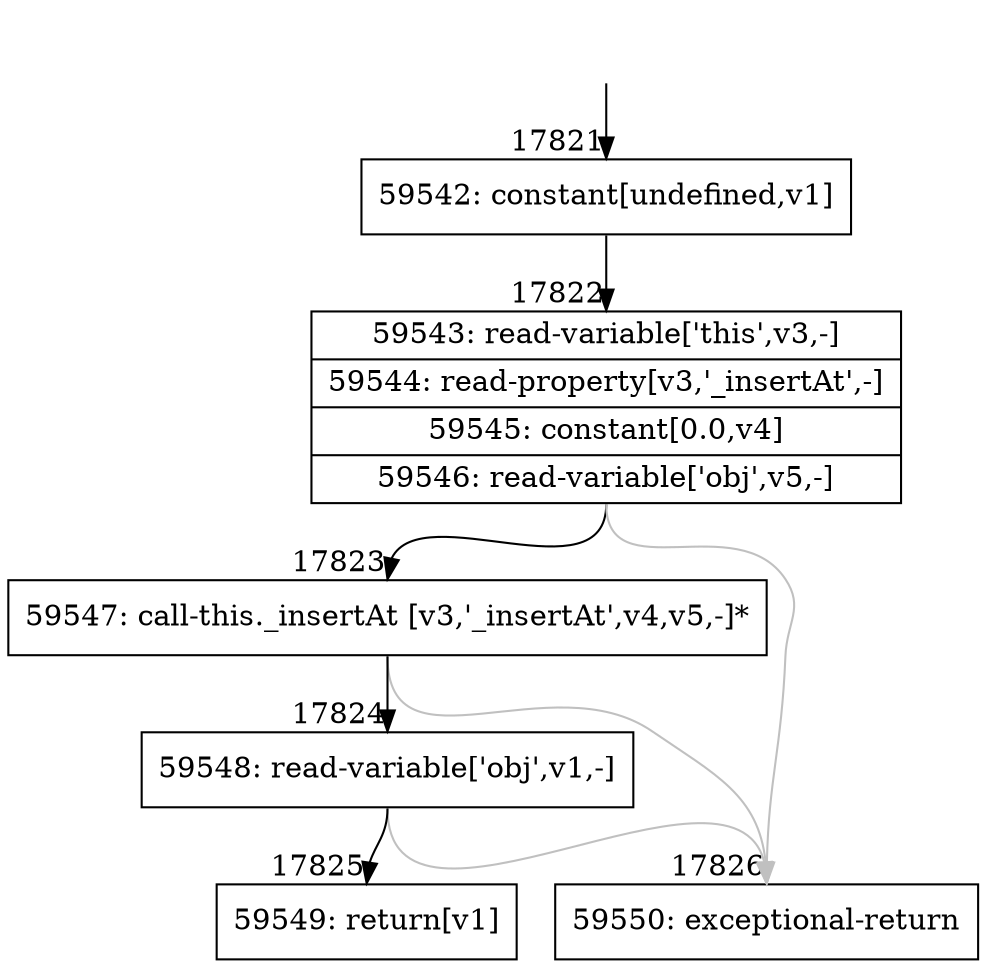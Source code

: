 digraph {
rankdir="TD"
BB_entry1535[shape=none,label=""];
BB_entry1535 -> BB17821 [tailport=s, headport=n, headlabel="    17821"]
BB17821 [shape=record label="{59542: constant[undefined,v1]}" ] 
BB17821 -> BB17822 [tailport=s, headport=n, headlabel="      17822"]
BB17822 [shape=record label="{59543: read-variable['this',v3,-]|59544: read-property[v3,'_insertAt',-]|59545: constant[0.0,v4]|59546: read-variable['obj',v5,-]}" ] 
BB17822 -> BB17823 [tailport=s, headport=n, headlabel="      17823"]
BB17822 -> BB17826 [tailport=s, headport=n, color=gray, headlabel="      17826"]
BB17823 [shape=record label="{59547: call-this._insertAt [v3,'_insertAt',v4,v5,-]*}" ] 
BB17823 -> BB17824 [tailport=s, headport=n, headlabel="      17824"]
BB17823 -> BB17826 [tailport=s, headport=n, color=gray]
BB17824 [shape=record label="{59548: read-variable['obj',v1,-]}" ] 
BB17824 -> BB17825 [tailport=s, headport=n, headlabel="      17825"]
BB17824 -> BB17826 [tailport=s, headport=n, color=gray]
BB17825 [shape=record label="{59549: return[v1]}" ] 
BB17826 [shape=record label="{59550: exceptional-return}" ] 
//#$~ 33491
}
